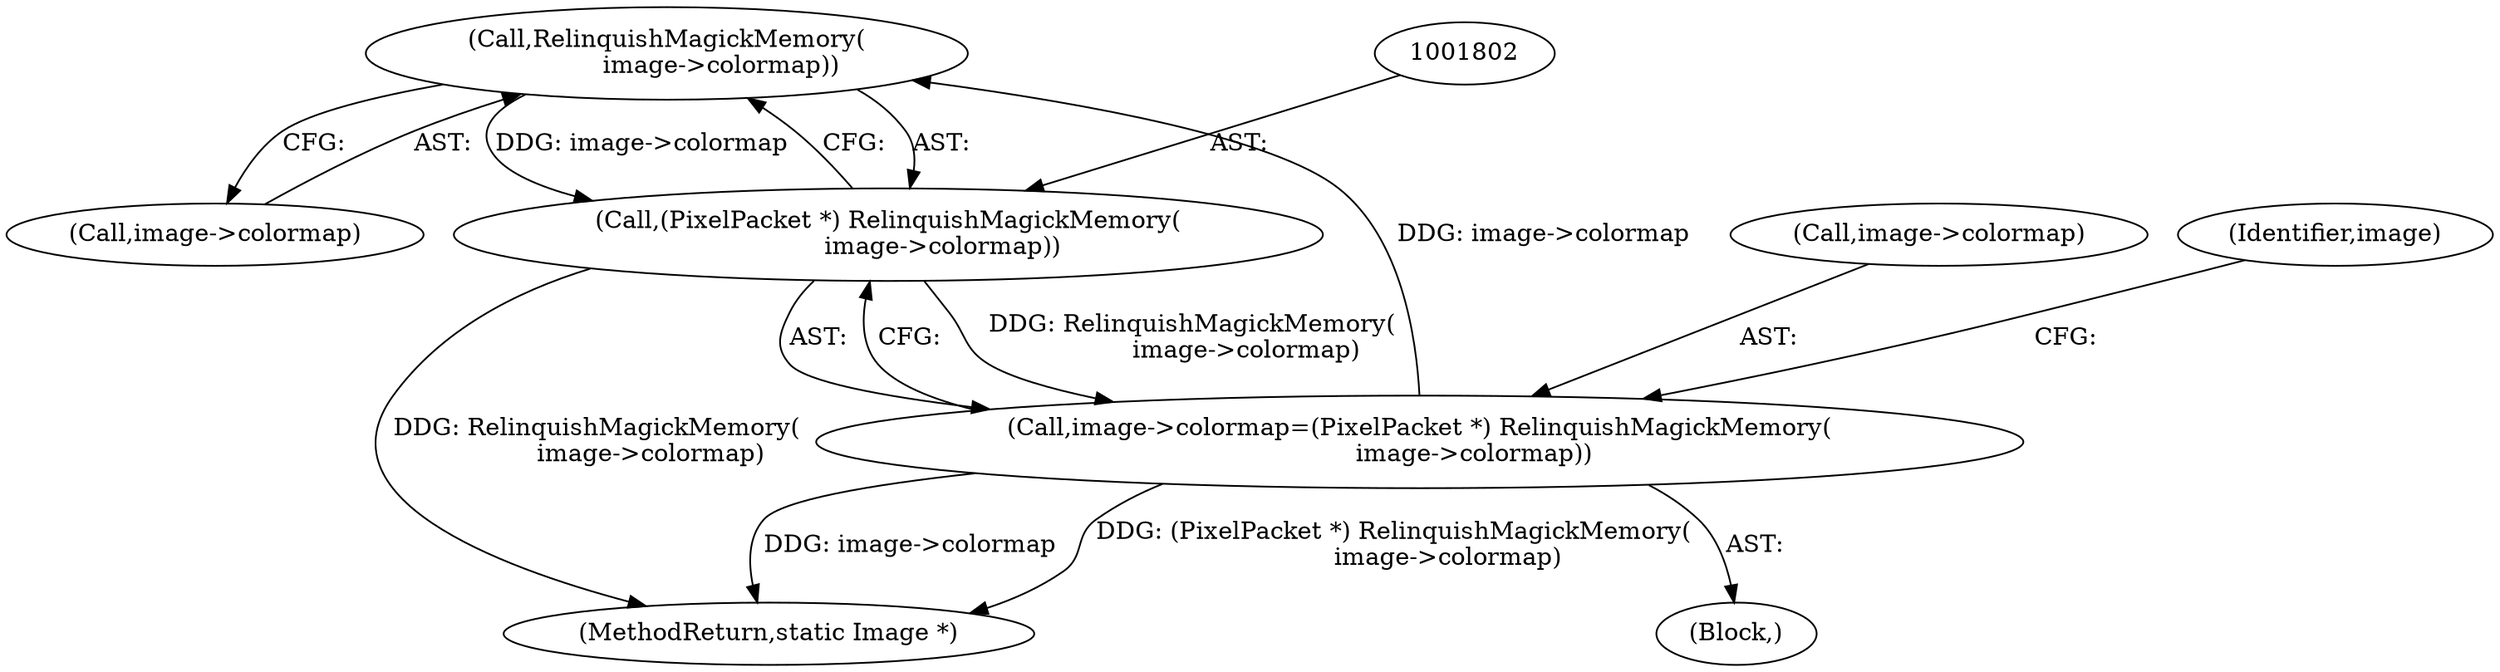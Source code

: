 digraph "0_ImageMagick_73fb0aac5b958521e1511e179ecc0ad49f70ebaf@pointer" {
"1001803" [label="(Call,RelinquishMagickMemory(\n              image->colormap))"];
"1001797" [label="(Call,image->colormap=(PixelPacket *) RelinquishMagickMemory(\n              image->colormap))"];
"1001801" [label="(Call,(PixelPacket *) RelinquishMagickMemory(\n              image->colormap))"];
"1001803" [label="(Call,RelinquishMagickMemory(\n              image->colormap))"];
"1001803" [label="(Call,RelinquishMagickMemory(\n              image->colormap))"];
"1001798" [label="(Call,image->colormap)"];
"1001804" [label="(Call,image->colormap)"];
"1001944" [label="(MethodReturn,static Image *)"];
"1001809" [label="(Identifier,image)"];
"1001632" [label="(Block,)"];
"1001797" [label="(Call,image->colormap=(PixelPacket *) RelinquishMagickMemory(\n              image->colormap))"];
"1001801" [label="(Call,(PixelPacket *) RelinquishMagickMemory(\n              image->colormap))"];
"1001803" -> "1001801"  [label="AST: "];
"1001803" -> "1001804"  [label="CFG: "];
"1001804" -> "1001803"  [label="AST: "];
"1001801" -> "1001803"  [label="CFG: "];
"1001803" -> "1001801"  [label="DDG: image->colormap"];
"1001797" -> "1001803"  [label="DDG: image->colormap"];
"1001797" -> "1001632"  [label="AST: "];
"1001797" -> "1001801"  [label="CFG: "];
"1001798" -> "1001797"  [label="AST: "];
"1001801" -> "1001797"  [label="AST: "];
"1001809" -> "1001797"  [label="CFG: "];
"1001797" -> "1001944"  [label="DDG: (PixelPacket *) RelinquishMagickMemory(\n              image->colormap)"];
"1001797" -> "1001944"  [label="DDG: image->colormap"];
"1001801" -> "1001797"  [label="DDG: RelinquishMagickMemory(\n              image->colormap)"];
"1001802" -> "1001801"  [label="AST: "];
"1001801" -> "1001944"  [label="DDG: RelinquishMagickMemory(\n              image->colormap)"];
}

